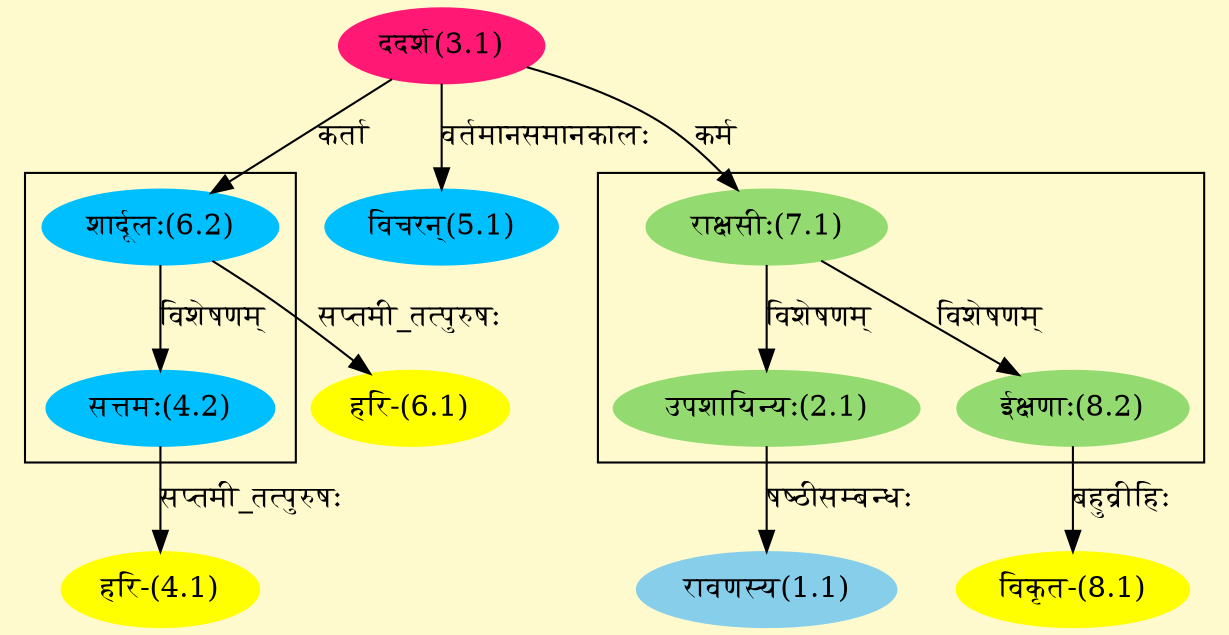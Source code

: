 digraph G{
rankdir=BT;
 compound=true;
 bgcolor="lemonchiffon1";

subgraph cluster_1{
Node2_1 [style=filled, color="#93DB70" label = "उपशायिन्यः(2.1)"]
Node7_1 [style=filled, color="#93DB70" label = "राक्षसीः(7.1)"]
Node8_2 [style=filled, color="#93DB70" label = "ईक्षणाः(8.2)"]

}

subgraph cluster_2{
Node4_2 [style=filled, color="#00BFFF" label = "सत्तमः(4.2)"]
Node6_2 [style=filled, color="#00BFFF" label = "शार्दूलः(6.2)"]

}
Node1_1 [style=filled, color="#87CEEB" label = "रावणस्य(1.1)"]
Node2_1 [style=filled, color="#93DB70" label = "उपशायिन्यः(2.1)"]
Node3_1 [style=filled, color="#FF1975" label = "ददर्श(3.1)"]
Node [style=filled, color="" label = "()"]
Node4_1 [style=filled, color="#FFFF00" label = "हरि-(4.1)"]
Node4_2 [style=filled, color="#00BFFF" label = "सत्तमः(4.2)"]
Node5_1 [style=filled, color="#00BFFF" label = "विचरन्(5.1)"]
Node6_1 [style=filled, color="#FFFF00" label = "हरि-(6.1)"]
Node6_2 [style=filled, color="#00BFFF" label = "शार्दूलः(6.2)"]
Node7_1 [style=filled, color="#93DB70" label = "राक्षसीः(7.1)"]
Node8_1 [style=filled, color="#FFFF00" label = "विकृत-(8.1)"]
Node8_2 [style=filled, color="#93DB70" label = "ईक्षणाः(8.2)"]
/* Start of Relations section */

Node1_1 -> Node2_1 [  label="षष्ठीसम्बन्धः"  dir="back" ]
Node2_1 -> Node7_1 [  label="विशेषणम्"  dir="back" ]
Node4_1 -> Node4_2 [  label="सप्तमी_तत्पुरुषः"  dir="back" ]
Node4_2 -> Node6_2 [  label="विशेषणम्"  dir="back" ]
Node5_1 -> Node3_1 [  label="वर्तमानसमानकालः"  dir="back" ]
Node6_1 -> Node6_2 [  label="सप्तमी_तत्पुरुषः"  dir="back" ]
Node6_2 -> Node3_1 [  label="कर्ता"  dir="back" ]
Node7_1 -> Node3_1 [  label="कर्म"  dir="back" ]
Node8_1 -> Node8_2 [  label="बहुव्रीहिः"  dir="back" ]
Node8_2 -> Node7_1 [  label="विशेषणम्"  dir="back" ]
}
